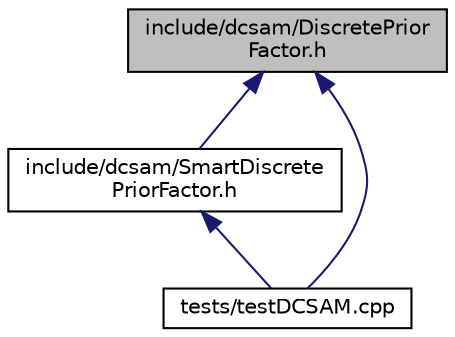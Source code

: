 digraph "include/dcsam/DiscretePriorFactor.h"
{
 // LATEX_PDF_SIZE
  edge [fontname="Helvetica",fontsize="10",labelfontname="Helvetica",labelfontsize="10"];
  node [fontname="Helvetica",fontsize="10",shape=record];
  Node1 [label="include/dcsam/DiscretePrior\lFactor.h",height=0.2,width=0.4,color="black", fillcolor="grey75", style="filled", fontcolor="black",tooltip="Discrete prior factor."];
  Node1 -> Node2 [dir="back",color="midnightblue",fontsize="10",style="solid",fontname="Helvetica"];
  Node2 [label="include/dcsam/SmartDiscrete\lPriorFactor.h",height=0.2,width=0.4,color="black", fillcolor="white", style="filled",URL="$_smart_discrete_prior_factor_8h.html",tooltip="Updateable prior factor."];
  Node2 -> Node3 [dir="back",color="midnightblue",fontsize="10",style="solid",fontname="Helvetica"];
  Node3 [label="tests/testDCSAM.cpp",height=0.2,width=0.4,color="black", fillcolor="white", style="filled",URL="$test_d_c_s_a_m_8cpp.html",tooltip="Unit tests for DCSAM."];
  Node1 -> Node3 [dir="back",color="midnightblue",fontsize="10",style="solid",fontname="Helvetica"];
}
